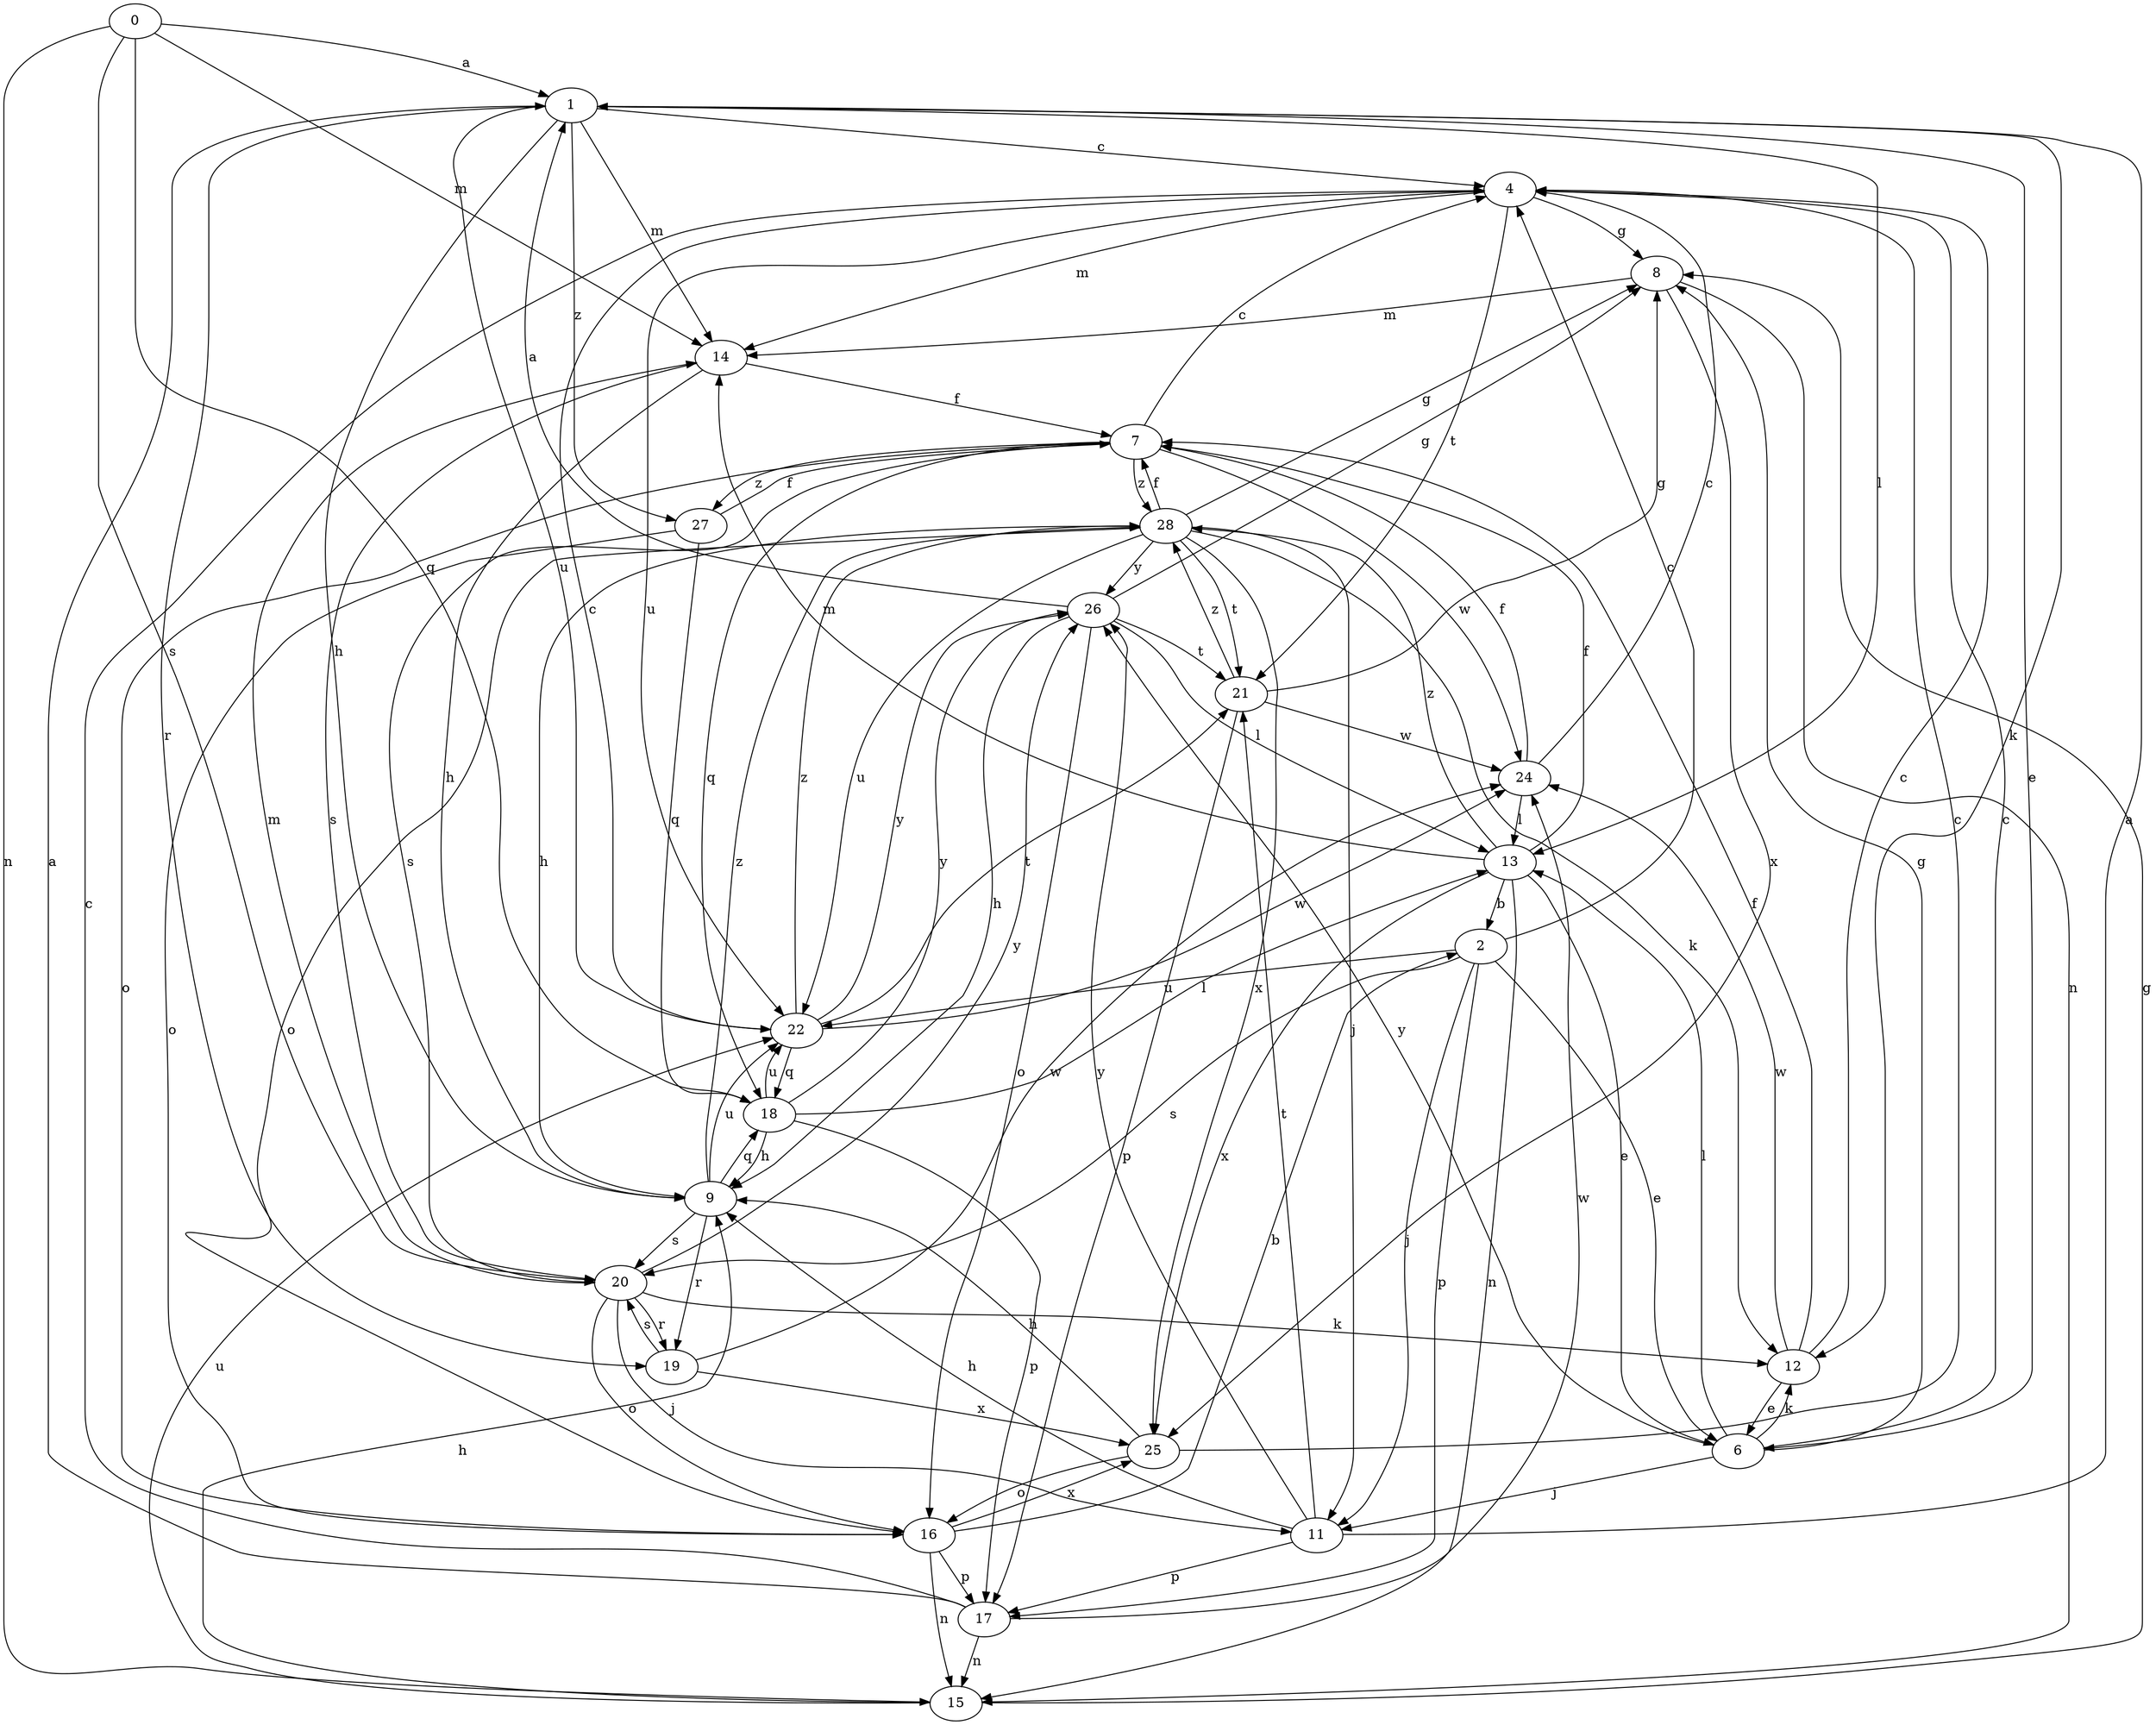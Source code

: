 strict digraph  {
0;
1;
2;
4;
6;
7;
8;
9;
11;
12;
13;
14;
15;
16;
17;
18;
19;
20;
21;
22;
24;
25;
26;
27;
28;
0 -> 1  [label=a];
0 -> 14  [label=m];
0 -> 15  [label=n];
0 -> 18  [label=q];
0 -> 20  [label=s];
1 -> 4  [label=c];
1 -> 6  [label=e];
1 -> 9  [label=h];
1 -> 12  [label=k];
1 -> 13  [label=l];
1 -> 14  [label=m];
1 -> 19  [label=r];
1 -> 22  [label=u];
1 -> 27  [label=z];
2 -> 4  [label=c];
2 -> 6  [label=e];
2 -> 11  [label=j];
2 -> 17  [label=p];
2 -> 20  [label=s];
2 -> 22  [label=u];
4 -> 8  [label=g];
4 -> 14  [label=m];
4 -> 21  [label=t];
4 -> 22  [label=u];
6 -> 4  [label=c];
6 -> 8  [label=g];
6 -> 11  [label=j];
6 -> 12  [label=k];
6 -> 13  [label=l];
6 -> 26  [label=y];
7 -> 4  [label=c];
7 -> 16  [label=o];
7 -> 18  [label=q];
7 -> 20  [label=s];
7 -> 24  [label=w];
7 -> 27  [label=z];
7 -> 28  [label=z];
8 -> 14  [label=m];
8 -> 15  [label=n];
8 -> 25  [label=x];
9 -> 18  [label=q];
9 -> 19  [label=r];
9 -> 20  [label=s];
9 -> 22  [label=u];
9 -> 28  [label=z];
11 -> 1  [label=a];
11 -> 9  [label=h];
11 -> 17  [label=p];
11 -> 21  [label=t];
11 -> 26  [label=y];
12 -> 4  [label=c];
12 -> 6  [label=e];
12 -> 7  [label=f];
12 -> 24  [label=w];
13 -> 2  [label=b];
13 -> 6  [label=e];
13 -> 7  [label=f];
13 -> 14  [label=m];
13 -> 15  [label=n];
13 -> 25  [label=x];
13 -> 28  [label=z];
14 -> 7  [label=f];
14 -> 9  [label=h];
14 -> 20  [label=s];
15 -> 8  [label=g];
15 -> 9  [label=h];
15 -> 22  [label=u];
16 -> 2  [label=b];
16 -> 15  [label=n];
16 -> 17  [label=p];
16 -> 25  [label=x];
17 -> 1  [label=a];
17 -> 4  [label=c];
17 -> 15  [label=n];
17 -> 24  [label=w];
18 -> 9  [label=h];
18 -> 13  [label=l];
18 -> 17  [label=p];
18 -> 22  [label=u];
18 -> 26  [label=y];
19 -> 20  [label=s];
19 -> 24  [label=w];
19 -> 25  [label=x];
20 -> 11  [label=j];
20 -> 12  [label=k];
20 -> 14  [label=m];
20 -> 16  [label=o];
20 -> 19  [label=r];
20 -> 26  [label=y];
21 -> 8  [label=g];
21 -> 17  [label=p];
21 -> 24  [label=w];
21 -> 28  [label=z];
22 -> 4  [label=c];
22 -> 18  [label=q];
22 -> 21  [label=t];
22 -> 24  [label=w];
22 -> 26  [label=y];
22 -> 28  [label=z];
24 -> 4  [label=c];
24 -> 7  [label=f];
24 -> 13  [label=l];
25 -> 4  [label=c];
25 -> 9  [label=h];
25 -> 16  [label=o];
26 -> 1  [label=a];
26 -> 8  [label=g];
26 -> 9  [label=h];
26 -> 13  [label=l];
26 -> 16  [label=o];
26 -> 21  [label=t];
27 -> 7  [label=f];
27 -> 16  [label=o];
27 -> 18  [label=q];
28 -> 7  [label=f];
28 -> 8  [label=g];
28 -> 9  [label=h];
28 -> 11  [label=j];
28 -> 12  [label=k];
28 -> 16  [label=o];
28 -> 21  [label=t];
28 -> 22  [label=u];
28 -> 25  [label=x];
28 -> 26  [label=y];
}
